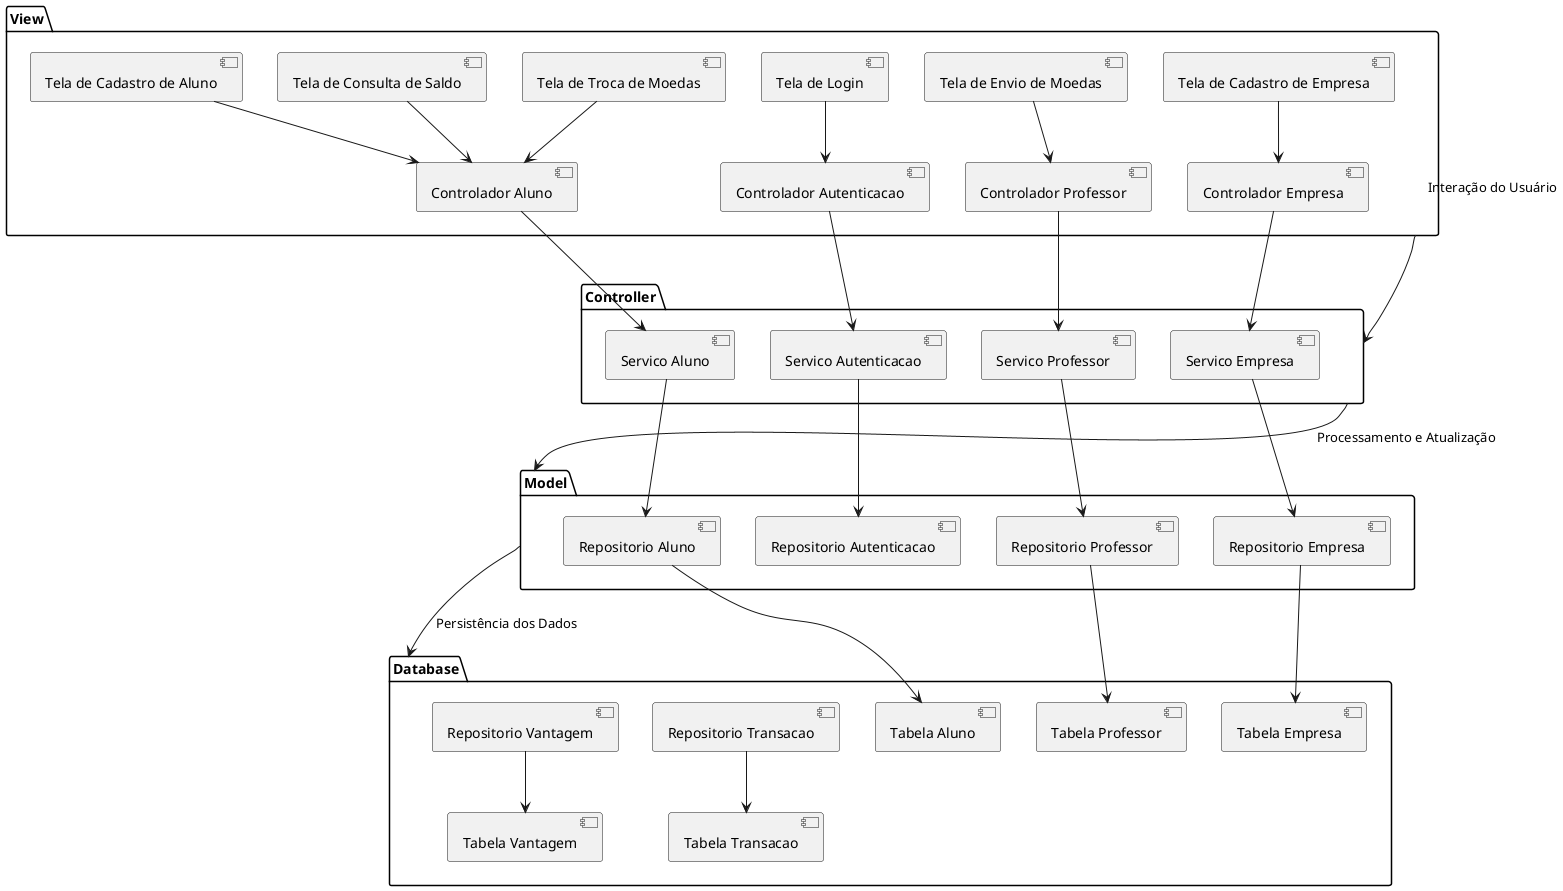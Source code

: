 @startuml
package "View" {
    [Tela de Cadastro de Aluno] --> [Controlador Aluno]
    [Tela de Login] --> [Controlador Autenticacao]
    [Tela de Consulta de Saldo] --> [Controlador Aluno]
    [Tela de Envio de Moedas] --> [Controlador Professor]
    [Tela de Troca de Moedas] --> [Controlador Aluno]
    [Tela de Cadastro de Empresa] --> [Controlador Empresa]
}

package "Controller" {
    [Controlador Aluno] --> [Servico Aluno]
    [Controlador Professor] --> [Servico Professor]
    [Controlador Empresa] --> [Servico Empresa]
    [Controlador Autenticacao] --> [Servico Autenticacao]
}

package "Model" {
    [Servico Aluno] --> [Repositorio Aluno]
    [Servico Professor] --> [Repositorio Professor]
    [Servico Empresa] --> [Repositorio Empresa]
    [Servico Autenticacao] --> [Repositorio Autenticacao]
}

package "Database" {
    [Repositorio Aluno] --> [Tabela Aluno]
    [Repositorio Professor] --> [Tabela Professor]
    [Repositorio Empresa] --> [Tabela Empresa]
    [Repositorio Transacao] --> [Tabela Transacao]
    [Repositorio Vantagem] --> [Tabela Vantagem]
}

[View] --> [Controller] : Interação do Usuário
[Controller] --> [Model] : Processamento e Atualização
[Model] --> [Database] : Persistência dos Dados
@enduml